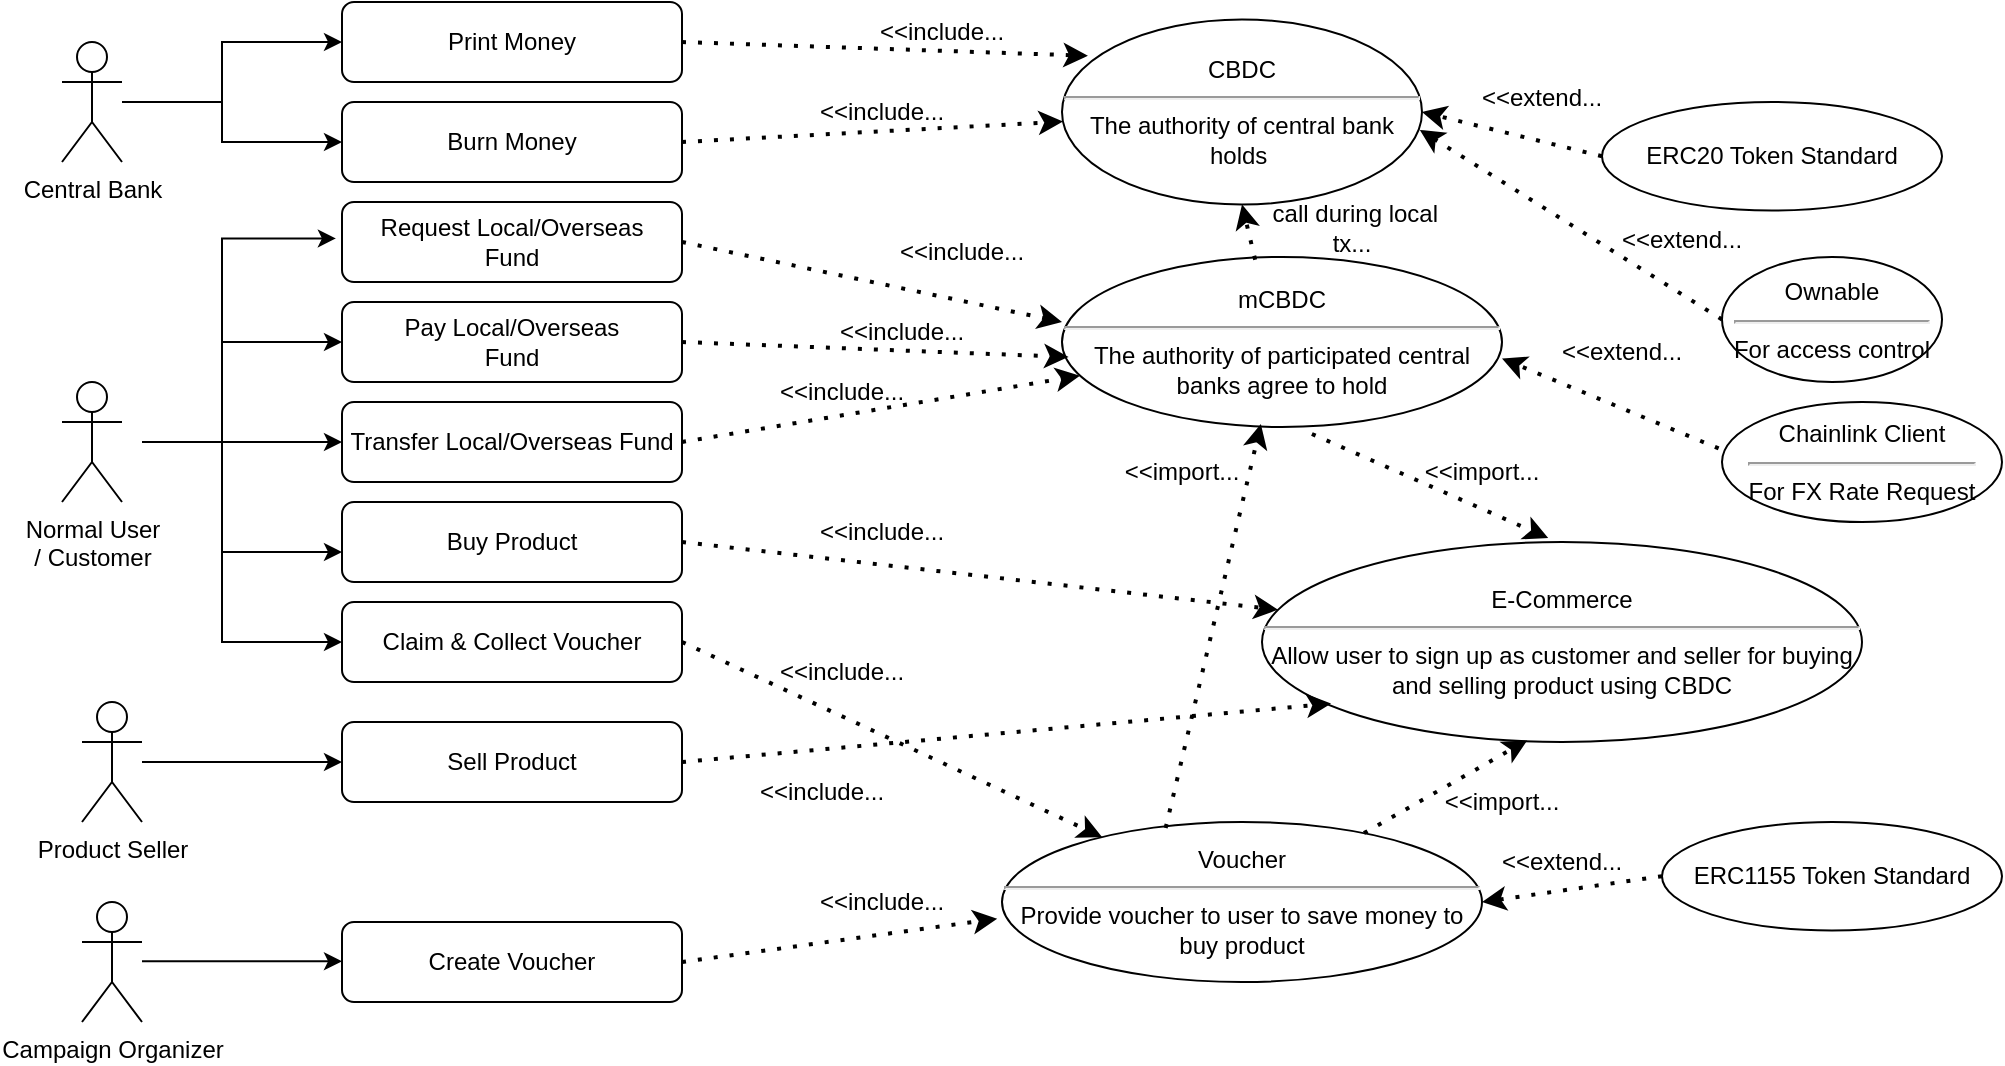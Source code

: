 <mxfile version="23.1.6" type="device">
  <diagram id="C5RBs43oDa-KdzZeNtuy" name="Page-1">
    <mxGraphModel dx="1434" dy="792" grid="1" gridSize="10" guides="1" tooltips="1" connect="1" arrows="1" fold="1" page="1" pageScale="1" pageWidth="827" pageHeight="1169" math="0" shadow="0">
      <root>
        <mxCell id="WIyWlLk6GJQsqaUBKTNV-0" />
        <mxCell id="WIyWlLk6GJQsqaUBKTNV-1" parent="WIyWlLk6GJQsqaUBKTNV-0" />
        <mxCell id="RUnGUtKd-_kIKw-iGR65-2" style="edgeStyle=orthogonalEdgeStyle;rounded=0;orthogonalLoop=1;jettySize=auto;html=1;entryX=-0.018;entryY=0.456;entryDx=0;entryDy=0;entryPerimeter=0;" parent="WIyWlLk6GJQsqaUBKTNV-1" target="RUnGUtKd-_kIKw-iGR65-4" edge="1">
          <mxGeometry relative="1" as="geometry">
            <mxPoint x="190" y="300" as="targetPoint" />
            <mxPoint x="140" y="390" as="sourcePoint" />
            <Array as="points">
              <mxPoint x="140" y="390" />
              <mxPoint x="180" y="390" />
              <mxPoint x="180" y="288" />
            </Array>
          </mxGeometry>
        </mxCell>
        <mxCell id="wOY-DrRQZxuUv9iTaB5s-17" value="Normal User&lt;br&gt;/ Customer" style="shape=umlActor;verticalLabelPosition=bottom;verticalAlign=top;html=1;outlineConnect=0;fillColor=#FFFFFF;strokeColor=#000000;" parent="WIyWlLk6GJQsqaUBKTNV-1" vertex="1">
          <mxGeometry x="100" y="360" width="30" height="60" as="geometry" />
        </mxCell>
        <mxCell id="RUnGUtKd-_kIKw-iGR65-4" value="Request Local/Overseas&lt;br&gt;Fund" style="rounded=1;whiteSpace=wrap;html=1;" parent="WIyWlLk6GJQsqaUBKTNV-1" vertex="1">
          <mxGeometry x="240" y="270" width="170" height="40" as="geometry" />
        </mxCell>
        <mxCell id="RUnGUtKd-_kIKw-iGR65-5" value="Pay Local/Overseas&lt;br&gt;Fund" style="rounded=1;whiteSpace=wrap;html=1;" parent="WIyWlLk6GJQsqaUBKTNV-1" vertex="1">
          <mxGeometry x="240" y="320" width="170" height="40" as="geometry" />
        </mxCell>
        <mxCell id="RUnGUtKd-_kIKw-iGR65-6" value="Transfer Local/Overseas Fund" style="rounded=1;whiteSpace=wrap;html=1;" parent="WIyWlLk6GJQsqaUBKTNV-1" vertex="1">
          <mxGeometry x="240" y="370" width="170" height="40" as="geometry" />
        </mxCell>
        <mxCell id="RUnGUtKd-_kIKw-iGR65-7" value="Buy Product" style="rounded=1;whiteSpace=wrap;html=1;" parent="WIyWlLk6GJQsqaUBKTNV-1" vertex="1">
          <mxGeometry x="240" y="420" width="170" height="40" as="geometry" />
        </mxCell>
        <mxCell id="RUnGUtKd-_kIKw-iGR65-10" value="Claim &amp;amp; Collect Voucher" style="rounded=1;whiteSpace=wrap;html=1;" parent="WIyWlLk6GJQsqaUBKTNV-1" vertex="1">
          <mxGeometry x="240" y="470" width="170" height="40" as="geometry" />
        </mxCell>
        <mxCell id="RUnGUtKd-_kIKw-iGR65-11" style="edgeStyle=orthogonalEdgeStyle;rounded=0;orthogonalLoop=1;jettySize=auto;html=1;" parent="WIyWlLk6GJQsqaUBKTNV-1" target="RUnGUtKd-_kIKw-iGR65-5" edge="1">
          <mxGeometry relative="1" as="geometry">
            <mxPoint x="237" y="290" as="targetPoint" />
            <mxPoint x="140" y="390" as="sourcePoint" />
            <Array as="points">
              <mxPoint x="140" y="390" />
              <mxPoint x="180" y="390" />
              <mxPoint x="180" y="340" />
            </Array>
          </mxGeometry>
        </mxCell>
        <mxCell id="RUnGUtKd-_kIKw-iGR65-12" style="edgeStyle=orthogonalEdgeStyle;rounded=0;orthogonalLoop=1;jettySize=auto;html=1;entryX=0;entryY=0.5;entryDx=0;entryDy=0;" parent="WIyWlLk6GJQsqaUBKTNV-1" target="RUnGUtKd-_kIKw-iGR65-6" edge="1">
          <mxGeometry relative="1" as="geometry">
            <mxPoint x="240" y="384" as="targetPoint" />
            <mxPoint x="140" y="390" as="sourcePoint" />
            <Array as="points">
              <mxPoint x="140" y="390" />
            </Array>
          </mxGeometry>
        </mxCell>
        <mxCell id="RUnGUtKd-_kIKw-iGR65-13" style="edgeStyle=orthogonalEdgeStyle;rounded=0;orthogonalLoop=1;jettySize=auto;html=1;" parent="WIyWlLk6GJQsqaUBKTNV-1" target="RUnGUtKd-_kIKw-iGR65-7" edge="1">
          <mxGeometry relative="1" as="geometry">
            <mxPoint x="240" y="390" as="targetPoint" />
            <mxPoint x="140" y="390" as="sourcePoint" />
            <Array as="points">
              <mxPoint x="140" y="390" />
              <mxPoint x="180" y="390" />
              <mxPoint x="180" y="445" />
            </Array>
          </mxGeometry>
        </mxCell>
        <mxCell id="RUnGUtKd-_kIKw-iGR65-14" style="edgeStyle=orthogonalEdgeStyle;rounded=0;orthogonalLoop=1;jettySize=auto;html=1;" parent="WIyWlLk6GJQsqaUBKTNV-1" target="RUnGUtKd-_kIKw-iGR65-10" edge="1">
          <mxGeometry relative="1" as="geometry">
            <mxPoint x="240" y="447.5" as="targetPoint" />
            <mxPoint x="140" y="390" as="sourcePoint" />
            <Array as="points">
              <mxPoint x="180" y="390" />
              <mxPoint x="180" y="490" />
            </Array>
          </mxGeometry>
        </mxCell>
        <mxCell id="RUnGUtKd-_kIKw-iGR65-40" style="edgeStyle=orthogonalEdgeStyle;rounded=0;orthogonalLoop=1;jettySize=auto;html=1;entryX=0;entryY=0.5;entryDx=0;entryDy=0;" parent="WIyWlLk6GJQsqaUBKTNV-1" source="RUnGUtKd-_kIKw-iGR65-16" target="RUnGUtKd-_kIKw-iGR65-23" edge="1">
          <mxGeometry relative="1" as="geometry">
            <Array as="points">
              <mxPoint x="180" y="220" />
              <mxPoint x="180" y="190" />
            </Array>
          </mxGeometry>
        </mxCell>
        <mxCell id="RUnGUtKd-_kIKw-iGR65-41" style="edgeStyle=orthogonalEdgeStyle;rounded=0;orthogonalLoop=1;jettySize=auto;html=1;entryX=0;entryY=0.5;entryDx=0;entryDy=0;" parent="WIyWlLk6GJQsqaUBKTNV-1" source="RUnGUtKd-_kIKw-iGR65-16" target="RUnGUtKd-_kIKw-iGR65-24" edge="1">
          <mxGeometry relative="1" as="geometry">
            <Array as="points">
              <mxPoint x="180" y="220" />
              <mxPoint x="180" y="240" />
            </Array>
          </mxGeometry>
        </mxCell>
        <mxCell id="RUnGUtKd-_kIKw-iGR65-16" value="Central Bank" style="shape=umlActor;verticalLabelPosition=bottom;verticalAlign=top;html=1;outlineConnect=0;" parent="WIyWlLk6GJQsqaUBKTNV-1" vertex="1">
          <mxGeometry x="100" y="190" width="30" height="60" as="geometry" />
        </mxCell>
        <mxCell id="RUnGUtKd-_kIKw-iGR65-23" value="Print Money" style="rounded=1;whiteSpace=wrap;html=1;" parent="WIyWlLk6GJQsqaUBKTNV-1" vertex="1">
          <mxGeometry x="240" y="170" width="170" height="40" as="geometry" />
        </mxCell>
        <mxCell id="RUnGUtKd-_kIKw-iGR65-24" value="Burn Money" style="rounded=1;whiteSpace=wrap;html=1;" parent="WIyWlLk6GJQsqaUBKTNV-1" vertex="1">
          <mxGeometry x="240" y="220" width="170" height="40" as="geometry" />
        </mxCell>
        <mxCell id="RUnGUtKd-_kIKw-iGR65-33" value="" style="edgeStyle=orthogonalEdgeStyle;rounded=0;orthogonalLoop=1;jettySize=auto;html=1;" parent="WIyWlLk6GJQsqaUBKTNV-1" source="RUnGUtKd-_kIKw-iGR65-27" target="RUnGUtKd-_kIKw-iGR65-30" edge="1">
          <mxGeometry relative="1" as="geometry" />
        </mxCell>
        <mxCell id="RUnGUtKd-_kIKw-iGR65-27" value="Product Seller" style="shape=umlActor;verticalLabelPosition=bottom;verticalAlign=top;html=1;outlineConnect=0;" parent="WIyWlLk6GJQsqaUBKTNV-1" vertex="1">
          <mxGeometry x="110" y="520" width="30" height="60" as="geometry" />
        </mxCell>
        <mxCell id="RUnGUtKd-_kIKw-iGR65-30" value="Sell Product" style="rounded=1;whiteSpace=wrap;html=1;" parent="WIyWlLk6GJQsqaUBKTNV-1" vertex="1">
          <mxGeometry x="240" y="530" width="170" height="40" as="geometry" />
        </mxCell>
        <mxCell id="RUnGUtKd-_kIKw-iGR65-35" value="Campaign Organizer" style="shape=umlActor;verticalLabelPosition=bottom;verticalAlign=top;html=1;outlineConnect=0;" parent="WIyWlLk6GJQsqaUBKTNV-1" vertex="1">
          <mxGeometry x="110" y="620" width="30" height="60" as="geometry" />
        </mxCell>
        <mxCell id="RUnGUtKd-_kIKw-iGR65-36" value="Create Voucher" style="rounded=1;whiteSpace=wrap;html=1;" parent="WIyWlLk6GJQsqaUBKTNV-1" vertex="1">
          <mxGeometry x="240" y="630" width="170" height="40" as="geometry" />
        </mxCell>
        <mxCell id="RUnGUtKd-_kIKw-iGR65-37" value="" style="edgeStyle=orthogonalEdgeStyle;rounded=0;orthogonalLoop=1;jettySize=auto;html=1;" parent="WIyWlLk6GJQsqaUBKTNV-1" edge="1">
          <mxGeometry relative="1" as="geometry">
            <mxPoint x="140" y="649.66" as="sourcePoint" />
            <mxPoint x="240" y="649.66" as="targetPoint" />
          </mxGeometry>
        </mxCell>
        <mxCell id="RUnGUtKd-_kIKw-iGR65-42" value="" style="endArrow=classic;dashed=1;html=1;dashPattern=1 3;strokeWidth=2;rounded=0;exitX=1;exitY=0.5;exitDx=0;exitDy=0;entryX=0.072;entryY=0.196;entryDx=0;entryDy=0;entryPerimeter=0;endFill=1;" parent="WIyWlLk6GJQsqaUBKTNV-1" source="RUnGUtKd-_kIKw-iGR65-23" target="RUnGUtKd-_kIKw-iGR65-45" edge="1">
          <mxGeometry width="50" height="50" relative="1" as="geometry">
            <mxPoint x="420" y="190" as="sourcePoint" />
            <mxPoint x="610" y="220" as="targetPoint" />
          </mxGeometry>
        </mxCell>
        <mxCell id="RUnGUtKd-_kIKw-iGR65-43" value="" style="endArrow=classic;dashed=1;html=1;dashPattern=1 3;strokeWidth=2;rounded=0;exitX=1;exitY=0.5;exitDx=0;exitDy=0;endFill=1;" parent="WIyWlLk6GJQsqaUBKTNV-1" source="RUnGUtKd-_kIKw-iGR65-24" target="RUnGUtKd-_kIKw-iGR65-45" edge="1">
          <mxGeometry width="50" height="50" relative="1" as="geometry">
            <mxPoint x="414" y="240" as="sourcePoint" />
            <mxPoint x="604" y="250" as="targetPoint" />
          </mxGeometry>
        </mxCell>
        <mxCell id="RUnGUtKd-_kIKw-iGR65-45" value="CBDC&lt;br&gt;&lt;hr&gt;The authority of central bank holds&amp;nbsp;" style="ellipse;whiteSpace=wrap;html=1;" parent="WIyWlLk6GJQsqaUBKTNV-1" vertex="1">
          <mxGeometry x="600" y="178.75" width="180" height="92.5" as="geometry" />
        </mxCell>
        <mxCell id="RUnGUtKd-_kIKw-iGR65-46" value="mCBDC&lt;br&gt;&lt;hr&gt;The authority of participated central banks agree to hold" style="ellipse;whiteSpace=wrap;html=1;" parent="WIyWlLk6GJQsqaUBKTNV-1" vertex="1">
          <mxGeometry x="600" y="297.5" width="220" height="85" as="geometry" />
        </mxCell>
        <mxCell id="RUnGUtKd-_kIKw-iGR65-49" value="" style="endArrow=classic;dashed=1;html=1;dashPattern=1 3;strokeWidth=2;rounded=0;entryX=0;entryY=0.382;entryDx=0;entryDy=0;entryPerimeter=0;exitX=1;exitY=0.5;exitDx=0;exitDy=0;endFill=1;" parent="WIyWlLk6GJQsqaUBKTNV-1" source="RUnGUtKd-_kIKw-iGR65-4" target="RUnGUtKd-_kIKw-iGR65-46" edge="1">
          <mxGeometry width="50" height="50" relative="1" as="geometry">
            <mxPoint x="410" y="287.5" as="sourcePoint" />
            <mxPoint x="600" y="297.5" as="targetPoint" />
          </mxGeometry>
        </mxCell>
        <mxCell id="RUnGUtKd-_kIKw-iGR65-50" value="" style="endArrow=classic;dashed=1;html=1;dashPattern=1 3;strokeWidth=2;rounded=0;entryX=0.015;entryY=0.588;entryDx=0;entryDy=0;entryPerimeter=0;exitX=1;exitY=0.5;exitDx=0;exitDy=0;endFill=1;" parent="WIyWlLk6GJQsqaUBKTNV-1" source="RUnGUtKd-_kIKw-iGR65-5" target="RUnGUtKd-_kIKw-iGR65-46" edge="1">
          <mxGeometry width="50" height="50" relative="1" as="geometry">
            <mxPoint x="410" y="340" as="sourcePoint" />
            <mxPoint x="600" y="380" as="targetPoint" />
          </mxGeometry>
        </mxCell>
        <mxCell id="RUnGUtKd-_kIKw-iGR65-51" value="" style="endArrow=classic;dashed=1;html=1;dashPattern=1 3;strokeWidth=2;rounded=0;exitX=1;exitY=0.5;exitDx=0;exitDy=0;endFill=1;" parent="WIyWlLk6GJQsqaUBKTNV-1" source="RUnGUtKd-_kIKw-iGR65-6" target="RUnGUtKd-_kIKw-iGR65-46" edge="1">
          <mxGeometry width="50" height="50" relative="1" as="geometry">
            <mxPoint x="420" y="390" as="sourcePoint" />
            <mxPoint x="613" y="397" as="targetPoint" />
          </mxGeometry>
        </mxCell>
        <mxCell id="RUnGUtKd-_kIKw-iGR65-52" value="E-Commerce&lt;br&gt;&lt;hr&gt;Allow user to sign up as customer and seller for buying and selling product using CBDC" style="ellipse;whiteSpace=wrap;html=1;" parent="WIyWlLk6GJQsqaUBKTNV-1" vertex="1">
          <mxGeometry x="700" y="440" width="300" height="100" as="geometry" />
        </mxCell>
        <mxCell id="RUnGUtKd-_kIKw-iGR65-56" value="" style="endArrow=classic;dashed=1;html=1;dashPattern=1 3;strokeWidth=2;rounded=0;exitX=1;exitY=0.5;exitDx=0;exitDy=0;entryX=0.115;entryY=0.808;entryDx=0;entryDy=0;entryPerimeter=0;endFill=1;" parent="WIyWlLk6GJQsqaUBKTNV-1" source="RUnGUtKd-_kIKw-iGR65-30" target="RUnGUtKd-_kIKw-iGR65-52" edge="1">
          <mxGeometry width="50" height="50" relative="1" as="geometry">
            <mxPoint x="410" y="553" as="sourcePoint" />
            <mxPoint x="609" y="520" as="targetPoint" />
          </mxGeometry>
        </mxCell>
        <mxCell id="RUnGUtKd-_kIKw-iGR65-57" value="" style="endArrow=classic;dashed=1;html=1;dashPattern=1 3;strokeWidth=2;rounded=0;exitX=1;exitY=0.5;exitDx=0;exitDy=0;endFill=1;" parent="WIyWlLk6GJQsqaUBKTNV-1" source="RUnGUtKd-_kIKw-iGR65-7" target="RUnGUtKd-_kIKw-iGR65-52" edge="1">
          <mxGeometry width="50" height="50" relative="1" as="geometry">
            <mxPoint x="440" y="439" as="sourcePoint" />
            <mxPoint x="638" y="390" as="targetPoint" />
          </mxGeometry>
        </mxCell>
        <mxCell id="RUnGUtKd-_kIKw-iGR65-58" value="Voucher&lt;hr&gt;Provide voucher to user to save money to buy product" style="ellipse;whiteSpace=wrap;html=1;" parent="WIyWlLk6GJQsqaUBKTNV-1" vertex="1">
          <mxGeometry x="570" y="580" width="240" height="80" as="geometry" />
        </mxCell>
        <mxCell id="RUnGUtKd-_kIKw-iGR65-60" value="" style="endArrow=classic;dashed=1;html=1;dashPattern=1 3;strokeWidth=2;rounded=0;exitX=1;exitY=0.5;exitDx=0;exitDy=0;entryX=-0.01;entryY=0.604;entryDx=0;entryDy=0;entryPerimeter=0;endFill=1;" parent="WIyWlLk6GJQsqaUBKTNV-1" source="RUnGUtKd-_kIKw-iGR65-36" target="RUnGUtKd-_kIKw-iGR65-58" edge="1">
          <mxGeometry width="50" height="50" relative="1" as="geometry">
            <mxPoint x="414" y="644.5" as="sourcePoint" />
            <mxPoint x="619" y="595.5" as="targetPoint" />
          </mxGeometry>
        </mxCell>
        <mxCell id="RUnGUtKd-_kIKw-iGR65-61" value="" style="endArrow=classic;dashed=1;html=1;dashPattern=1 3;strokeWidth=2;rounded=0;exitX=1;exitY=0.5;exitDx=0;exitDy=0;endFill=1;" parent="WIyWlLk6GJQsqaUBKTNV-1" source="RUnGUtKd-_kIKw-iGR65-10" target="RUnGUtKd-_kIKw-iGR65-58" edge="1">
          <mxGeometry width="50" height="50" relative="1" as="geometry">
            <mxPoint x="422" y="492" as="sourcePoint" />
            <mxPoint x="580" y="470" as="targetPoint" />
          </mxGeometry>
        </mxCell>
        <mxCell id="RUnGUtKd-_kIKw-iGR65-62" value="&amp;lt;&amp;lt;include..." style="text;html=1;align=center;verticalAlign=middle;whiteSpace=wrap;rounded=0;" parent="WIyWlLk6GJQsqaUBKTNV-1" vertex="1">
          <mxGeometry x="480" y="210" width="60" height="30" as="geometry" />
        </mxCell>
        <mxCell id="RUnGUtKd-_kIKw-iGR65-63" value="&amp;lt;&amp;lt;include..." style="text;html=1;align=center;verticalAlign=middle;whiteSpace=wrap;rounded=0;" parent="WIyWlLk6GJQsqaUBKTNV-1" vertex="1">
          <mxGeometry x="510" y="170" width="60" height="30" as="geometry" />
        </mxCell>
        <mxCell id="RUnGUtKd-_kIKw-iGR65-64" value="&amp;lt;&amp;lt;include..." style="text;html=1;align=center;verticalAlign=middle;whiteSpace=wrap;rounded=0;" parent="WIyWlLk6GJQsqaUBKTNV-1" vertex="1">
          <mxGeometry x="520" y="280" width="60" height="30" as="geometry" />
        </mxCell>
        <mxCell id="RUnGUtKd-_kIKw-iGR65-65" value="&amp;lt;&amp;lt;include..." style="text;html=1;align=center;verticalAlign=middle;whiteSpace=wrap;rounded=0;" parent="WIyWlLk6GJQsqaUBKTNV-1" vertex="1">
          <mxGeometry x="490" y="320" width="60" height="30" as="geometry" />
        </mxCell>
        <mxCell id="RUnGUtKd-_kIKw-iGR65-66" value="&amp;lt;&amp;lt;include..." style="text;html=1;align=center;verticalAlign=middle;whiteSpace=wrap;rounded=0;" parent="WIyWlLk6GJQsqaUBKTNV-1" vertex="1">
          <mxGeometry x="460" y="350" width="60" height="30" as="geometry" />
        </mxCell>
        <mxCell id="RUnGUtKd-_kIKw-iGR65-67" value="&amp;lt;&amp;lt;include..." style="text;html=1;align=center;verticalAlign=middle;whiteSpace=wrap;rounded=0;" parent="WIyWlLk6GJQsqaUBKTNV-1" vertex="1">
          <mxGeometry x="480" y="420" width="60" height="30" as="geometry" />
        </mxCell>
        <mxCell id="RUnGUtKd-_kIKw-iGR65-68" value="&amp;lt;&amp;lt;include..." style="text;html=1;align=center;verticalAlign=middle;whiteSpace=wrap;rounded=0;" parent="WIyWlLk6GJQsqaUBKTNV-1" vertex="1">
          <mxGeometry x="460" y="490" width="60" height="30" as="geometry" />
        </mxCell>
        <mxCell id="RUnGUtKd-_kIKw-iGR65-69" value="&amp;lt;&amp;lt;include..." style="text;html=1;align=center;verticalAlign=middle;whiteSpace=wrap;rounded=0;" parent="WIyWlLk6GJQsqaUBKTNV-1" vertex="1">
          <mxGeometry x="450" y="550" width="60" height="30" as="geometry" />
        </mxCell>
        <mxCell id="RUnGUtKd-_kIKw-iGR65-70" value="&amp;lt;&amp;lt;include..." style="text;html=1;align=center;verticalAlign=middle;whiteSpace=wrap;rounded=0;" parent="WIyWlLk6GJQsqaUBKTNV-1" vertex="1">
          <mxGeometry x="480" y="605" width="60" height="30" as="geometry" />
        </mxCell>
        <mxCell id="RUnGUtKd-_kIKw-iGR65-71" value="ERC20 Token Standard" style="ellipse;whiteSpace=wrap;html=1;" parent="WIyWlLk6GJQsqaUBKTNV-1" vertex="1">
          <mxGeometry x="870" y="220" width="170" height="54.25" as="geometry" />
        </mxCell>
        <mxCell id="RUnGUtKd-_kIKw-iGR65-72" value="Ownable&lt;hr&gt;For access control" style="ellipse;whiteSpace=wrap;html=1;" parent="WIyWlLk6GJQsqaUBKTNV-1" vertex="1">
          <mxGeometry x="930" y="297.5" width="110" height="62.5" as="geometry" />
        </mxCell>
        <mxCell id="RUnGUtKd-_kIKw-iGR65-73" value="Chainlink Client&lt;hr&gt;For FX Rate Request" style="ellipse;whiteSpace=wrap;html=1;" parent="WIyWlLk6GJQsqaUBKTNV-1" vertex="1">
          <mxGeometry x="930" y="370" width="140" height="60" as="geometry" />
        </mxCell>
        <mxCell id="RUnGUtKd-_kIKw-iGR65-74" value="&amp;lt;&amp;lt;extend..." style="text;html=1;align=center;verticalAlign=middle;whiteSpace=wrap;rounded=0;" parent="WIyWlLk6GJQsqaUBKTNV-1" vertex="1">
          <mxGeometry x="810" y="203" width="60" height="30" as="geometry" />
        </mxCell>
        <mxCell id="RUnGUtKd-_kIKw-iGR65-77" value="" style="endArrow=classic;dashed=1;html=1;dashPattern=1 3;strokeWidth=2;rounded=0;exitX=0;exitY=0.5;exitDx=0;exitDy=0;entryX=1;entryY=0.5;entryDx=0;entryDy=0;endFill=1;" parent="WIyWlLk6GJQsqaUBKTNV-1" source="RUnGUtKd-_kIKw-iGR65-71" target="RUnGUtKd-_kIKw-iGR65-45" edge="1">
          <mxGeometry width="50" height="50" relative="1" as="geometry">
            <mxPoint x="983" y="274.25" as="sourcePoint" />
            <mxPoint x="780" y="252.25" as="targetPoint" />
          </mxGeometry>
        </mxCell>
        <mxCell id="RUnGUtKd-_kIKw-iGR65-78" value="" style="endArrow=classic;dashed=1;html=1;dashPattern=1 3;strokeWidth=2;rounded=0;exitX=0;exitY=0.5;exitDx=0;exitDy=0;entryX=0.994;entryY=0.597;entryDx=0;entryDy=0;endFill=1;entryPerimeter=0;" parent="WIyWlLk6GJQsqaUBKTNV-1" source="RUnGUtKd-_kIKw-iGR65-72" target="RUnGUtKd-_kIKw-iGR65-45" edge="1">
          <mxGeometry width="50" height="50" relative="1" as="geometry">
            <mxPoint x="880" y="257" as="sourcePoint" />
            <mxPoint x="790" y="250" as="targetPoint" />
          </mxGeometry>
        </mxCell>
        <mxCell id="RUnGUtKd-_kIKw-iGR65-80" value="&amp;lt;&amp;lt;extend..." style="text;html=1;align=center;verticalAlign=middle;whiteSpace=wrap;rounded=0;" parent="WIyWlLk6GJQsqaUBKTNV-1" vertex="1">
          <mxGeometry x="880" y="274.25" width="60" height="30" as="geometry" />
        </mxCell>
        <mxCell id="RUnGUtKd-_kIKw-iGR65-81" value="" style="endArrow=classic;dashed=1;html=1;dashPattern=1 3;strokeWidth=2;rounded=0;exitX=-0.012;exitY=0.387;exitDx=0;exitDy=0;entryX=-0.012;entryY=0.387;entryDx=0;entryDy=0;endFill=1;exitPerimeter=0;entryPerimeter=0;" parent="WIyWlLk6GJQsqaUBKTNV-1" edge="1" source="RUnGUtKd-_kIKw-iGR65-73">
          <mxGeometry width="50" height="50" relative="1" as="geometry">
            <mxPoint x="971" y="424.25" as="sourcePoint" />
            <mxPoint x="820" y="348.25" as="targetPoint" />
          </mxGeometry>
        </mxCell>
        <mxCell id="RUnGUtKd-_kIKw-iGR65-82" value="&amp;lt;&amp;lt;extend..." style="text;html=1;align=center;verticalAlign=middle;whiteSpace=wrap;rounded=0;" parent="WIyWlLk6GJQsqaUBKTNV-1" vertex="1">
          <mxGeometry x="850" y="330" width="60" height="30" as="geometry" />
        </mxCell>
        <mxCell id="RUnGUtKd-_kIKw-iGR65-84" value="" style="endArrow=classic;dashed=1;html=1;dashPattern=1 3;strokeWidth=2;rounded=0;exitX=0.568;exitY=1.041;exitDx=0;exitDy=0;entryX=0.477;entryY=-0.02;entryDx=0;entryDy=0;endFill=1;exitPerimeter=0;entryPerimeter=0;" parent="WIyWlLk6GJQsqaUBKTNV-1" source="RUnGUtKd-_kIKw-iGR65-46" target="RUnGUtKd-_kIKw-iGR65-52" edge="1">
          <mxGeometry width="50" height="50" relative="1" as="geometry">
            <mxPoint x="988" y="520" as="sourcePoint" />
            <mxPoint x="880" y="475.25" as="targetPoint" />
          </mxGeometry>
        </mxCell>
        <mxCell id="RUnGUtKd-_kIKw-iGR65-85" value="" style="endArrow=classic;dashed=1;html=1;dashPattern=1 3;strokeWidth=2;rounded=0;endFill=1;entryX=0.442;entryY=0.992;entryDx=0;entryDy=0;entryPerimeter=0;" parent="WIyWlLk6GJQsqaUBKTNV-1" source="RUnGUtKd-_kIKw-iGR65-58" target="RUnGUtKd-_kIKw-iGR65-52" edge="1">
          <mxGeometry width="50" height="50" relative="1" as="geometry">
            <mxPoint x="735" y="396" as="sourcePoint" />
            <mxPoint x="733" y="428" as="targetPoint" />
          </mxGeometry>
        </mxCell>
        <mxCell id="RUnGUtKd-_kIKw-iGR65-86" value="&amp;lt;&amp;lt;import..." style="text;html=1;align=center;verticalAlign=middle;whiteSpace=wrap;rounded=0;" parent="WIyWlLk6GJQsqaUBKTNV-1" vertex="1">
          <mxGeometry x="780" y="390" width="60" height="30" as="geometry" />
        </mxCell>
        <mxCell id="RUnGUtKd-_kIKw-iGR65-87" value="&amp;lt;&amp;lt;import..." style="text;html=1;align=center;verticalAlign=middle;whiteSpace=wrap;rounded=0;" parent="WIyWlLk6GJQsqaUBKTNV-1" vertex="1">
          <mxGeometry x="790" y="555" width="60" height="30" as="geometry" />
        </mxCell>
        <mxCell id="RUnGUtKd-_kIKw-iGR65-88" value="" style="endArrow=classic;dashed=1;html=1;dashPattern=1 3;strokeWidth=2;rounded=0;exitX=0.341;exitY=0.037;exitDx=0;exitDy=0;entryX=0.452;entryY=0.983;entryDx=0;entryDy=0;endFill=1;exitPerimeter=0;entryPerimeter=0;" parent="WIyWlLk6GJQsqaUBKTNV-1" source="RUnGUtKd-_kIKw-iGR65-58" target="RUnGUtKd-_kIKw-iGR65-46" edge="1">
          <mxGeometry width="50" height="50" relative="1" as="geometry">
            <mxPoint x="733" y="428" as="sourcePoint" />
            <mxPoint x="735" y="396" as="targetPoint" />
          </mxGeometry>
        </mxCell>
        <mxCell id="RUnGUtKd-_kIKw-iGR65-89" value="&amp;lt;&amp;lt;import..." style="text;html=1;align=center;verticalAlign=middle;whiteSpace=wrap;rounded=0;" parent="WIyWlLk6GJQsqaUBKTNV-1" vertex="1">
          <mxGeometry x="630" y="390" width="60" height="30" as="geometry" />
        </mxCell>
        <mxCell id="RUnGUtKd-_kIKw-iGR65-91" value="" style="endArrow=classic;dashed=1;html=1;dashPattern=1 3;strokeWidth=2;rounded=0;exitX=0.439;exitY=0.016;exitDx=0;exitDy=0;entryX=0.5;entryY=1;entryDx=0;entryDy=0;endFill=1;exitPerimeter=0;" parent="WIyWlLk6GJQsqaUBKTNV-1" source="RUnGUtKd-_kIKw-iGR65-46" target="RUnGUtKd-_kIKw-iGR65-45" edge="1">
          <mxGeometry width="50" height="50" relative="1" as="geometry">
            <mxPoint x="780" y="323.25" as="sourcePoint" />
            <mxPoint x="662" y="271.25" as="targetPoint" />
          </mxGeometry>
        </mxCell>
        <mxCell id="RUnGUtKd-_kIKw-iGR65-92" value="&amp;nbsp;call during local tx..." style="text;html=1;align=center;verticalAlign=middle;whiteSpace=wrap;rounded=0;" parent="WIyWlLk6GJQsqaUBKTNV-1" vertex="1">
          <mxGeometry x="690" y="267.5" width="110" height="30" as="geometry" />
        </mxCell>
        <mxCell id="RUnGUtKd-_kIKw-iGR65-93" value="ERC1155 Token Standard" style="ellipse;whiteSpace=wrap;html=1;" parent="WIyWlLk6GJQsqaUBKTNV-1" vertex="1">
          <mxGeometry x="900" y="580" width="170" height="54.25" as="geometry" />
        </mxCell>
        <mxCell id="RUnGUtKd-_kIKw-iGR65-94" value="" style="endArrow=classic;dashed=1;html=1;dashPattern=1 3;strokeWidth=2;rounded=0;exitX=0;exitY=0.5;exitDx=0;exitDy=0;entryX=0;entryY=0.5;entryDx=0;entryDy=0;endFill=1;" parent="WIyWlLk6GJQsqaUBKTNV-1" edge="1" source="RUnGUtKd-_kIKw-iGR65-93">
          <mxGeometry width="50" height="50" relative="1" as="geometry">
            <mxPoint x="918" y="664.75" as="sourcePoint" />
            <mxPoint x="810" y="620" as="targetPoint" />
          </mxGeometry>
        </mxCell>
        <mxCell id="RUnGUtKd-_kIKw-iGR65-95" value="&amp;lt;&amp;lt;extend..." style="text;html=1;align=center;verticalAlign=middle;whiteSpace=wrap;rounded=0;" parent="WIyWlLk6GJQsqaUBKTNV-1" vertex="1">
          <mxGeometry x="820" y="585" width="60" height="30" as="geometry" />
        </mxCell>
      </root>
    </mxGraphModel>
  </diagram>
</mxfile>
